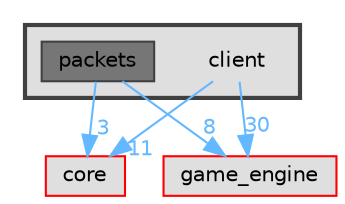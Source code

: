 digraph "client"
{
 // LATEX_PDF_SIZE
  bgcolor="transparent";
  edge [fontname=Helvetica,fontsize=10,labelfontname=Helvetica,labelfontsize=10];
  node [fontname=Helvetica,fontsize=10,shape=box,height=0.2,width=0.4];
  compound=true
  subgraph clusterdir_db3a54907829b36871118d03417739cd {
    graph [ bgcolor="#dfdfdf", pencolor="grey25", label="", fontname=Helvetica,fontsize=10 style="filled,bold", URL="dir_db3a54907829b36871118d03417739cd.html",tooltip=""]
    dir_db3a54907829b36871118d03417739cd [shape=plaintext, label="client"];
  dir_4e114b1fe57520c64d92f3599cc0aa43 [label="packets", fillcolor="#767676", color="grey25", style="filled", URL="dir_4e114b1fe57520c64d92f3599cc0aa43.html",tooltip=""];
  }
  dir_4270bfced15e0e73154b13468c7c9ad9 [label="core", fillcolor="#dfdfdf", color="red", style="filled", URL="dir_4270bfced15e0e73154b13468c7c9ad9.html",tooltip=""];
  dir_987a69e5dc275a1a11316b417e3a1926 [label="game_engine", fillcolor="#dfdfdf", color="red", style="filled", URL="dir_987a69e5dc275a1a11316b417e3a1926.html",tooltip=""];
  dir_db3a54907829b36871118d03417739cd->dir_4270bfced15e0e73154b13468c7c9ad9 [headlabel="11", labeldistance=1.5 headhref="dir_000000_000002.html" href="dir_000000_000002.html" color="steelblue1" fontcolor="steelblue1"];
  dir_db3a54907829b36871118d03417739cd->dir_987a69e5dc275a1a11316b417e3a1926 [headlabel="30", labeldistance=1.5 headhref="dir_000000_000008.html" href="dir_000000_000008.html" color="steelblue1" fontcolor="steelblue1"];
  dir_4e114b1fe57520c64d92f3599cc0aa43->dir_4270bfced15e0e73154b13468c7c9ad9 [headlabel="3", labeldistance=1.5 headhref="dir_000010_000002.html" href="dir_000010_000002.html" color="steelblue1" fontcolor="steelblue1"];
  dir_4e114b1fe57520c64d92f3599cc0aa43->dir_987a69e5dc275a1a11316b417e3a1926 [headlabel="8", labeldistance=1.5 headhref="dir_000010_000008.html" href="dir_000010_000008.html" color="steelblue1" fontcolor="steelblue1"];
}

